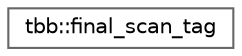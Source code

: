 digraph "类继承关系图"
{
 // LATEX_PDF_SIZE
  bgcolor="transparent";
  edge [fontname=Helvetica,fontsize=10,labelfontname=Helvetica,labelfontsize=10];
  node [fontname=Helvetica,fontsize=10,shape=box,height=0.2,width=0.4];
  rankdir="LR";
  Node0 [id="Node000000",label="tbb::final_scan_tag",height=0.2,width=0.4,color="grey40", fillcolor="white", style="filled",URL="$structtbb_1_1final__scan__tag.html",tooltip="Used to indicate that the final scan is being performed."];
}
